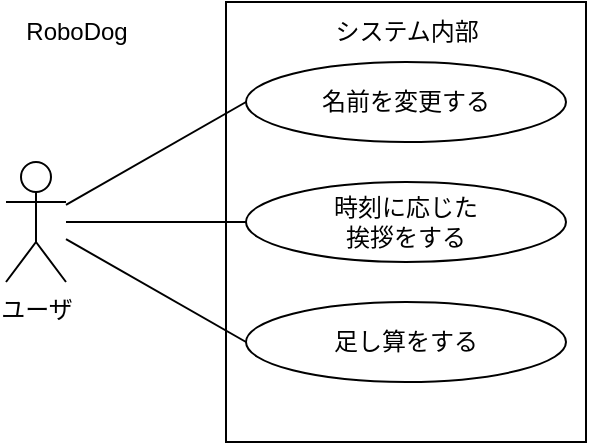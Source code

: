 <mxfile version="28.2.1">
  <diagram id="gLIXAhVzJU1yQkhvu1KW" name="ページ1">
    <mxGraphModel dx="786" dy="451" grid="1" gridSize="10" guides="1" tooltips="1" connect="1" arrows="1" fold="1" page="1" pageScale="1" pageWidth="827" pageHeight="1169" math="0" shadow="0">
      <root>
        <mxCell id="0" />
        <mxCell id="1" parent="0" />
        <mxCell id="L1fdb548s0yakb4ZkGGb-2" value="RoboDog" style="text;html=1;align=center;verticalAlign=middle;resizable=0;points=[];autosize=1;strokeColor=none;fillColor=none;" vertex="1" parent="1">
          <mxGeometry x="130" y="30" width="70" height="30" as="geometry" />
        </mxCell>
        <mxCell id="L1fdb548s0yakb4ZkGGb-3" value="ユーザ" style="shape=umlActor;verticalLabelPosition=bottom;verticalAlign=top;html=1;outlineConnect=0;" vertex="1" parent="1">
          <mxGeometry x="130" y="110" width="30" height="60" as="geometry" />
        </mxCell>
        <mxCell id="L1fdb548s0yakb4ZkGGb-4" value="" style="rounded=0;whiteSpace=wrap;html=1;" vertex="1" parent="1">
          <mxGeometry x="240" y="30" width="180" height="220" as="geometry" />
        </mxCell>
        <mxCell id="L1fdb548s0yakb4ZkGGb-5" value="システム内部" style="text;html=1;align=center;verticalAlign=middle;resizable=0;points=[];autosize=1;strokeColor=none;fillColor=none;" vertex="1" parent="1">
          <mxGeometry x="280" y="30" width="100" height="30" as="geometry" />
        </mxCell>
        <mxCell id="L1fdb548s0yakb4ZkGGb-6" value="名前を変更する" style="ellipse;whiteSpace=wrap;html=1;" vertex="1" parent="1">
          <mxGeometry x="250" y="60" width="160" height="40" as="geometry" />
        </mxCell>
        <mxCell id="L1fdb548s0yakb4ZkGGb-7" value="足し算をする" style="ellipse;whiteSpace=wrap;html=1;" vertex="1" parent="1">
          <mxGeometry x="250" y="180" width="160" height="40" as="geometry" />
        </mxCell>
        <mxCell id="L1fdb548s0yakb4ZkGGb-8" value="時刻に応じた&lt;div&gt;挨拶をする&lt;/div&gt;" style="ellipse;whiteSpace=wrap;html=1;" vertex="1" parent="1">
          <mxGeometry x="250" y="120" width="160" height="40" as="geometry" />
        </mxCell>
        <mxCell id="L1fdb548s0yakb4ZkGGb-9" value="" style="endArrow=none;html=1;rounded=0;entryX=0;entryY=0.5;entryDx=0;entryDy=0;" edge="1" parent="1" source="L1fdb548s0yakb4ZkGGb-3" target="L1fdb548s0yakb4ZkGGb-6">
          <mxGeometry width="50" height="50" relative="1" as="geometry">
            <mxPoint x="110" y="170" as="sourcePoint" />
            <mxPoint x="320" y="150" as="targetPoint" />
          </mxGeometry>
        </mxCell>
        <mxCell id="L1fdb548s0yakb4ZkGGb-10" value="" style="endArrow=none;html=1;rounded=0;exitX=0;exitY=0.5;exitDx=0;exitDy=0;" edge="1" parent="1" source="L1fdb548s0yakb4ZkGGb-7" target="L1fdb548s0yakb4ZkGGb-3">
          <mxGeometry width="50" height="50" relative="1" as="geometry">
            <mxPoint x="110" y="310" as="sourcePoint" />
            <mxPoint x="195" y="260" as="targetPoint" />
          </mxGeometry>
        </mxCell>
        <mxCell id="L1fdb548s0yakb4ZkGGb-11" value="" style="endArrow=none;html=1;rounded=0;entryX=0;entryY=0.5;entryDx=0;entryDy=0;" edge="1" parent="1" source="L1fdb548s0yakb4ZkGGb-3" target="L1fdb548s0yakb4ZkGGb-8">
          <mxGeometry width="50" height="50" relative="1" as="geometry">
            <mxPoint x="200" y="360" as="sourcePoint" />
            <mxPoint x="285" y="310" as="targetPoint" />
          </mxGeometry>
        </mxCell>
      </root>
    </mxGraphModel>
  </diagram>
</mxfile>
